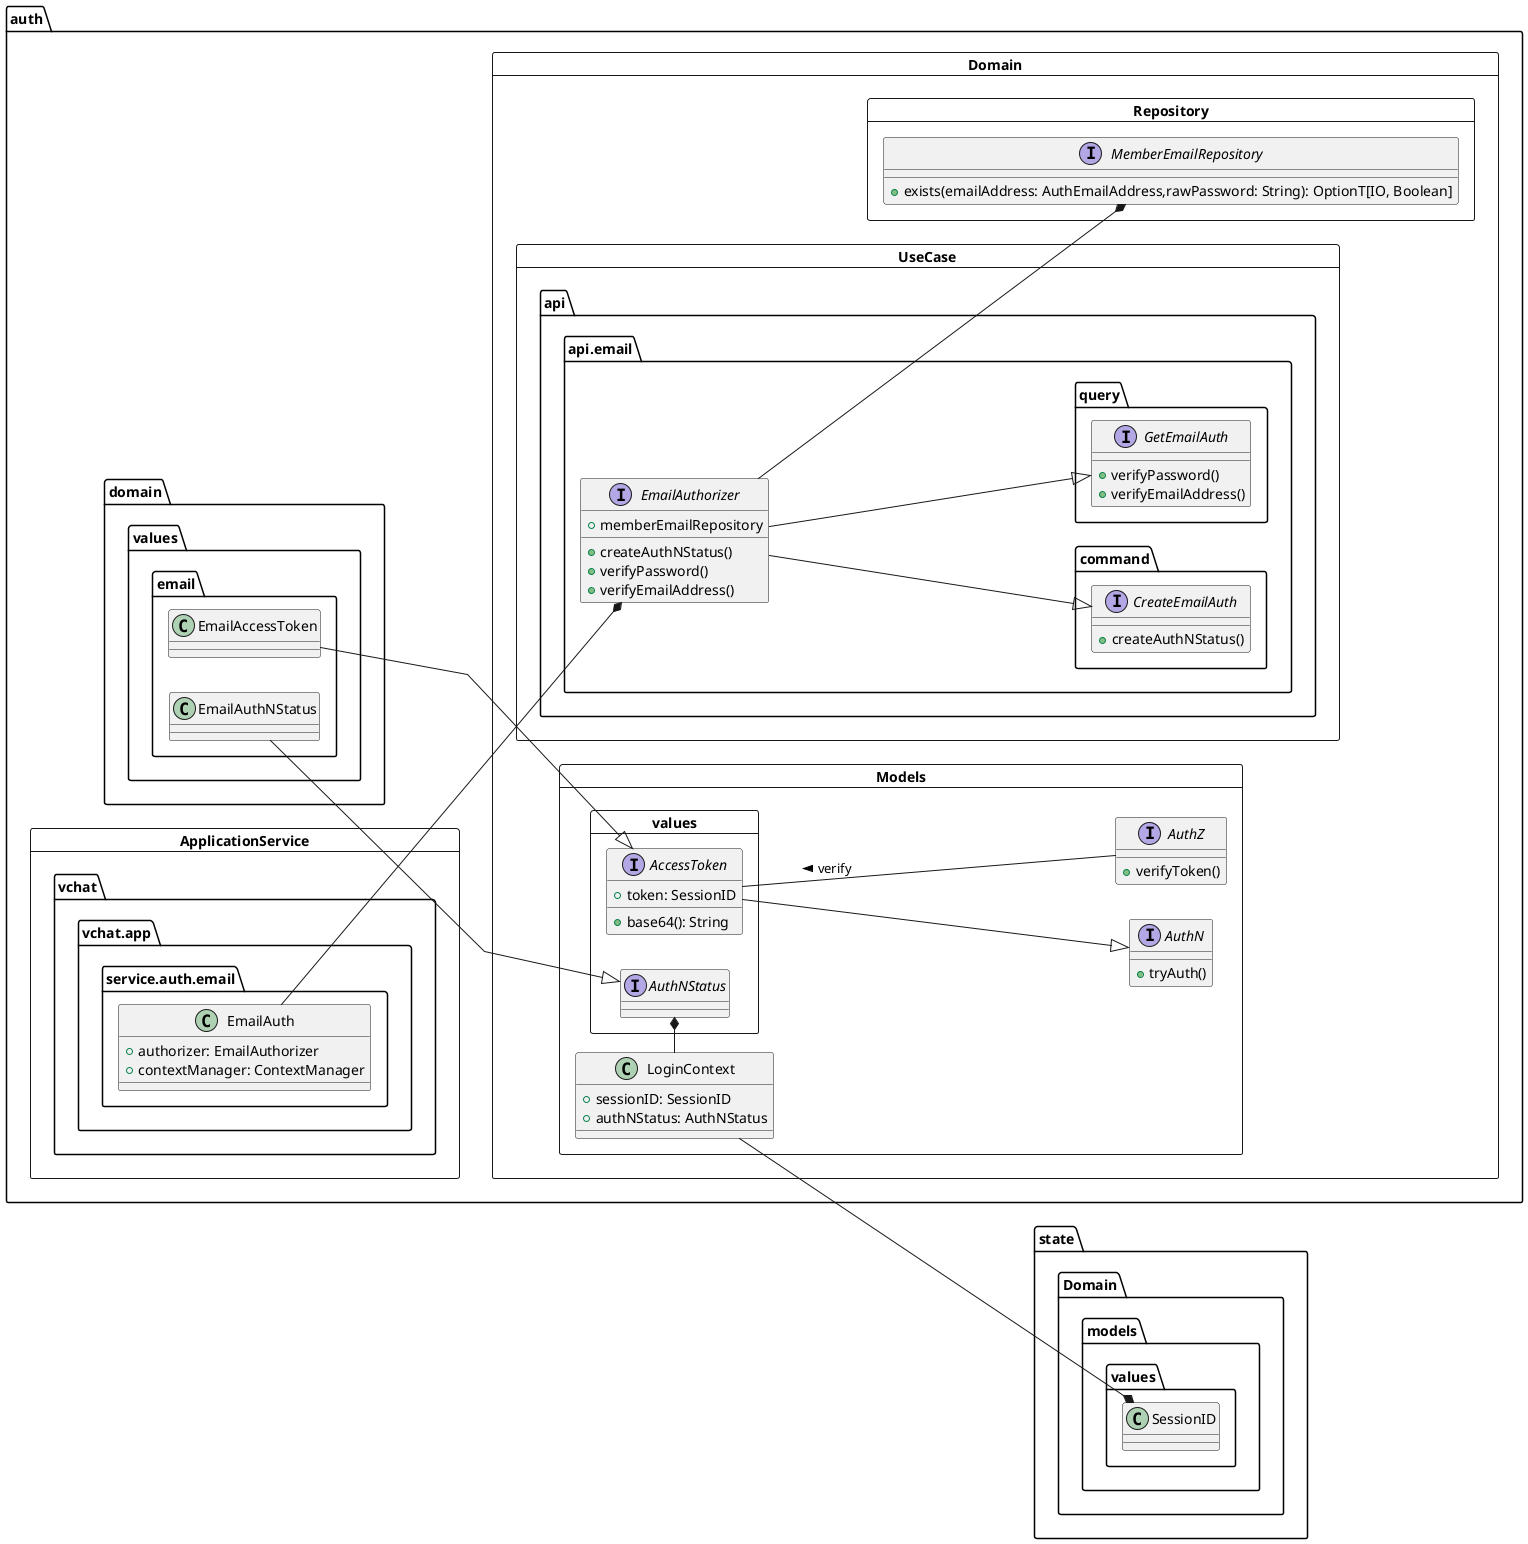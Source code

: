 @startuml
skinparam linetype polyline
left to right direction

card "Domain" as auth.Domain {
  card "UseCase" as auth.Domain.CQ {
    package "api.email" as auth.Domain.CQ.api.email {
      interface "EmailAuthorizer" as auth.Domain.CQ.api.email.EmailAuthorizer {
        +memberEmailRepository
        +createAuthNStatus()
        +verifyPassword()
        +verifyEmailAddress()
      }
      package "command" as auth.Domain.CQ.api.email.command {
        interface "CreateEmailAuth" as auth.Domain.CQ.api.email.command.CreateEmailAuth {
          +createAuthNStatus()
        }
      }
      package "query" as auth.Domain.CQ.api.email.query {
        interface "GetEmailAuth" as auth.Domain.CQ.api.email.query.GetEmailAuth {
          +verifyPassword()
          +verifyEmailAddress()
        }
      }
    }
  }

  card "Repository" as auth.Domain.Repository {
    interface "MemberEmailRepository" as auth.Domain.Repository.MemberEmailRepository {
      +exists(emailAddress: AuthEmailAddress,rawPassword: String): OptionT[IO, Boolean]
    }
  }

  card "Models" as auth.Domain.models {
    interface "AuthN" as auth.Domain.models.AuthN {
      +tryAuth()
    }
    interface "AuthZ" as auth.Domain.models.AuthZ {
      +verifyToken()
    }
    class "LoginContext" as auth.Domain.models.LoginContext {
      +sessionID: SessionID
      +authNStatus: AuthNStatus
    }
    card "values" as auth.Domain.models.values {
      interface "AccessToken" as auth.Domain.models.values.AccessToken {
        +token: SessionID
        +base64(): String
      }
      interface "AuthNStatus" as auth.Domain.models.values.AuthNStatus {
      }
      package "auth.domain.values.email" {
        class EmailAccessToken
        class EmailAuthNStatus
      }
    }
  }
}

card "ApplicationService" as auth.Service {

   package "vchat.app" as auth.Service.vchat.app {
     package "service.auth.email" as auth.Service.vchat.app.email {
       class "EmailAuth" as auth.Service.vchat.app.email.EmailAuth {
         +authorizer: EmailAuthorizer
         +contextManager: ContextManager
       }
     }
   }
}

auth.Domain.Repository.MemberEmailRepository *-up- auth.Domain.CQ.api.email.EmailAuthorizer
auth.Domain.CQ.api.email.command.CreateEmailAuth <|-up- auth.Domain.CQ.api.email.EmailAuthorizer
auth.Domain.CQ.api.email.query.GetEmailAuth <|-up- auth.Domain.CQ.api.email.EmailAuthorizer

auth.Domain.models.AuthZ -up- auth.Domain.models.values.AccessToken: verify >
auth.Domain.models.AuthN <|-up- auth.Domain.models.values.AccessToken
auth.Domain.models.values.AccessToken <|-up- EmailAccessToken
auth.Domain.models.values.AuthNStatus <|-up- EmailAuthNStatus

auth.Domain.models.LoginContext -right-* auth.Domain.models.values.AuthNStatus
auth.Domain.models.LoginContext -down-* state.Domain.models.values.SessionID

auth.Service.vchat.app.email.EmailAuth --* auth.Domain.CQ.api.email.EmailAuthorizer
@enduml